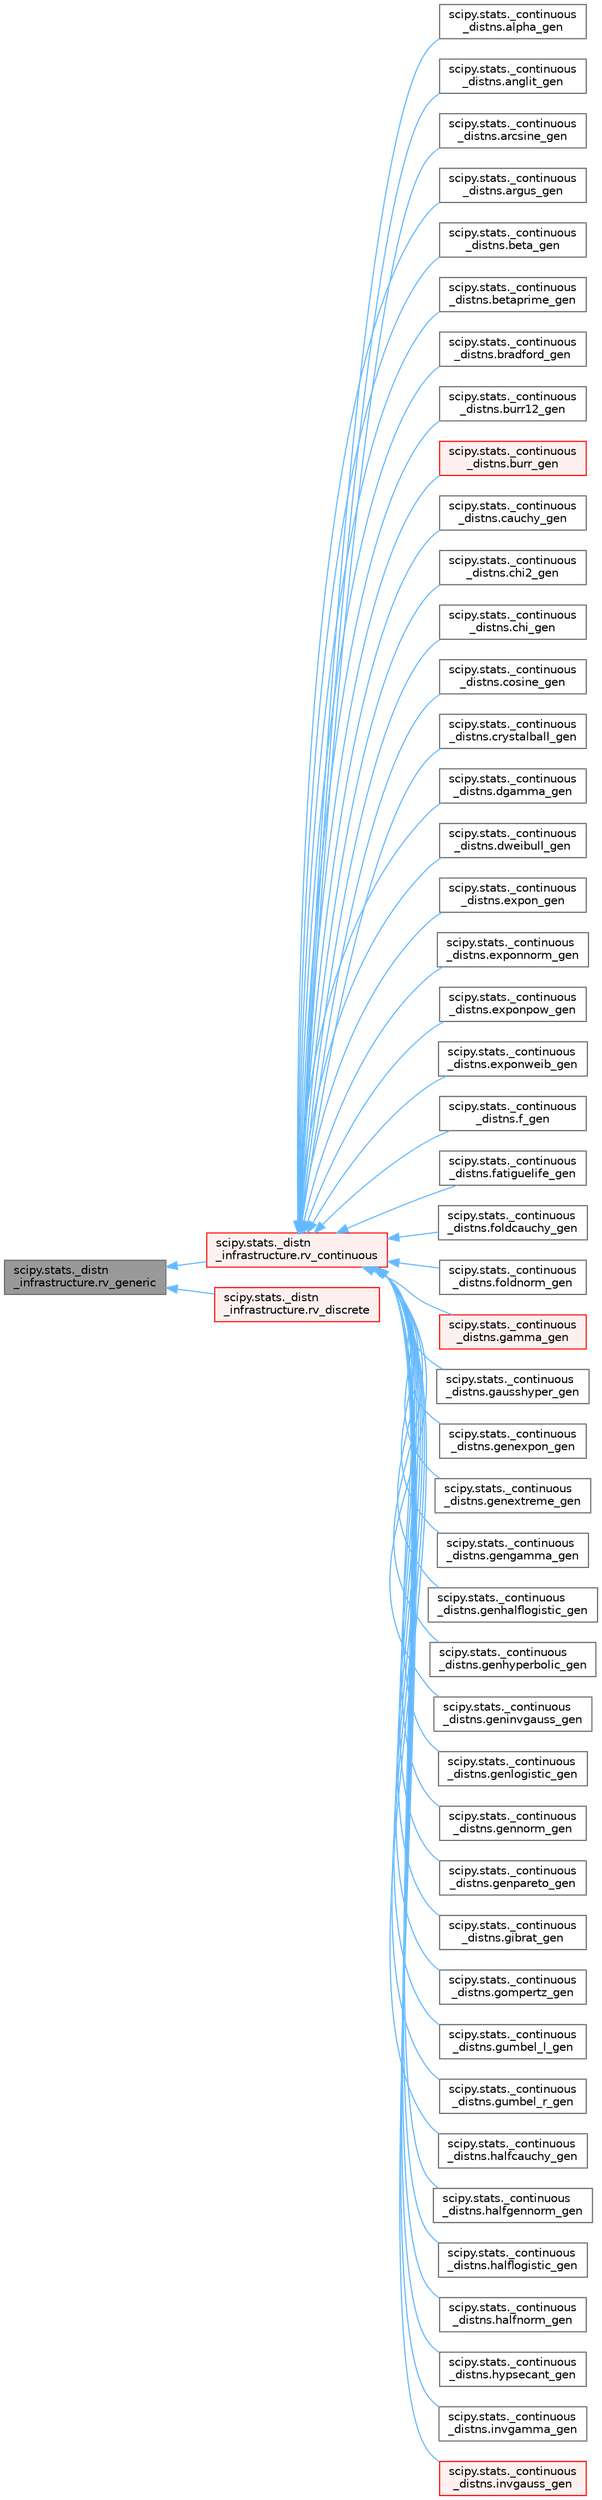 digraph "scipy.stats._distn_infrastructure.rv_generic"
{
 // LATEX_PDF_SIZE
  bgcolor="transparent";
  edge [fontname=Helvetica,fontsize=10,labelfontname=Helvetica,labelfontsize=10];
  node [fontname=Helvetica,fontsize=10,shape=box,height=0.2,width=0.4];
  rankdir="LR";
  Node1 [id="Node000001",label="scipy.stats._distn\l_infrastructure.rv_generic",height=0.2,width=0.4,color="gray40", fillcolor="grey60", style="filled", fontcolor="black",tooltip=" "];
  Node1 -> Node2 [id="edge1_Node000001_Node000002",dir="back",color="steelblue1",style="solid",tooltip=" "];
  Node2 [id="Node000002",label="scipy.stats._distn\l_infrastructure.rv_continuous",height=0.2,width=0.4,color="red", fillcolor="#FFF0F0", style="filled",URL="$d8/da5/classscipy_1_1stats_1_1__distn__infrastructure_1_1rv__continuous.html",tooltip=" "];
  Node2 -> Node3 [id="edge2_Node000002_Node000003",dir="back",color="steelblue1",style="solid",tooltip=" "];
  Node3 [id="Node000003",label="scipy.stats._continuous\l_distns.alpha_gen",height=0.2,width=0.4,color="gray40", fillcolor="white", style="filled",URL="$d4/d88/classscipy_1_1stats_1_1__continuous__distns_1_1alpha__gen.html",tooltip=" "];
  Node2 -> Node4 [id="edge3_Node000002_Node000004",dir="back",color="steelblue1",style="solid",tooltip=" "];
  Node4 [id="Node000004",label="scipy.stats._continuous\l_distns.anglit_gen",height=0.2,width=0.4,color="gray40", fillcolor="white", style="filled",URL="$d2/d1f/classscipy_1_1stats_1_1__continuous__distns_1_1anglit__gen.html",tooltip=" "];
  Node2 -> Node5 [id="edge4_Node000002_Node000005",dir="back",color="steelblue1",style="solid",tooltip=" "];
  Node5 [id="Node000005",label="scipy.stats._continuous\l_distns.arcsine_gen",height=0.2,width=0.4,color="gray40", fillcolor="white", style="filled",URL="$d2/da8/classscipy_1_1stats_1_1__continuous__distns_1_1arcsine__gen.html",tooltip=" "];
  Node2 -> Node6 [id="edge5_Node000002_Node000006",dir="back",color="steelblue1",style="solid",tooltip=" "];
  Node6 [id="Node000006",label="scipy.stats._continuous\l_distns.argus_gen",height=0.2,width=0.4,color="gray40", fillcolor="white", style="filled",URL="$dc/d8a/classscipy_1_1stats_1_1__continuous__distns_1_1argus__gen.html",tooltip=" "];
  Node2 -> Node7 [id="edge6_Node000002_Node000007",dir="back",color="steelblue1",style="solid",tooltip=" "];
  Node7 [id="Node000007",label="scipy.stats._continuous\l_distns.beta_gen",height=0.2,width=0.4,color="gray40", fillcolor="white", style="filled",URL="$de/d32/classscipy_1_1stats_1_1__continuous__distns_1_1beta__gen.html",tooltip=" "];
  Node2 -> Node8 [id="edge7_Node000002_Node000008",dir="back",color="steelblue1",style="solid",tooltip=" "];
  Node8 [id="Node000008",label="scipy.stats._continuous\l_distns.betaprime_gen",height=0.2,width=0.4,color="gray40", fillcolor="white", style="filled",URL="$db/d24/classscipy_1_1stats_1_1__continuous__distns_1_1betaprime__gen.html",tooltip=" "];
  Node2 -> Node9 [id="edge8_Node000002_Node000009",dir="back",color="steelblue1",style="solid",tooltip=" "];
  Node9 [id="Node000009",label="scipy.stats._continuous\l_distns.bradford_gen",height=0.2,width=0.4,color="gray40", fillcolor="white", style="filled",URL="$d3/dcf/classscipy_1_1stats_1_1__continuous__distns_1_1bradford__gen.html",tooltip=" "];
  Node2 -> Node10 [id="edge9_Node000002_Node000010",dir="back",color="steelblue1",style="solid",tooltip=" "];
  Node10 [id="Node000010",label="scipy.stats._continuous\l_distns.burr12_gen",height=0.2,width=0.4,color="gray40", fillcolor="white", style="filled",URL="$dc/d1e/classscipy_1_1stats_1_1__continuous__distns_1_1burr12__gen.html",tooltip=" "];
  Node2 -> Node11 [id="edge10_Node000002_Node000011",dir="back",color="steelblue1",style="solid",tooltip=" "];
  Node11 [id="Node000011",label="scipy.stats._continuous\l_distns.burr_gen",height=0.2,width=0.4,color="red", fillcolor="#FFF0F0", style="filled",URL="$d1/dbc/classscipy_1_1stats_1_1__continuous__distns_1_1burr__gen.html",tooltip=" "];
  Node2 -> Node13 [id="edge11_Node000002_Node000013",dir="back",color="steelblue1",style="solid",tooltip=" "];
  Node13 [id="Node000013",label="scipy.stats._continuous\l_distns.cauchy_gen",height=0.2,width=0.4,color="gray40", fillcolor="white", style="filled",URL="$dd/d34/classscipy_1_1stats_1_1__continuous__distns_1_1cauchy__gen.html",tooltip=" "];
  Node2 -> Node14 [id="edge12_Node000002_Node000014",dir="back",color="steelblue1",style="solid",tooltip=" "];
  Node14 [id="Node000014",label="scipy.stats._continuous\l_distns.chi2_gen",height=0.2,width=0.4,color="gray40", fillcolor="white", style="filled",URL="$d1/d83/classscipy_1_1stats_1_1__continuous__distns_1_1chi2__gen.html",tooltip=" "];
  Node2 -> Node15 [id="edge13_Node000002_Node000015",dir="back",color="steelblue1",style="solid",tooltip=" "];
  Node15 [id="Node000015",label="scipy.stats._continuous\l_distns.chi_gen",height=0.2,width=0.4,color="gray40", fillcolor="white", style="filled",URL="$dc/da4/classscipy_1_1stats_1_1__continuous__distns_1_1chi__gen.html",tooltip=" "];
  Node2 -> Node16 [id="edge14_Node000002_Node000016",dir="back",color="steelblue1",style="solid",tooltip=" "];
  Node16 [id="Node000016",label="scipy.stats._continuous\l_distns.cosine_gen",height=0.2,width=0.4,color="gray40", fillcolor="white", style="filled",URL="$d0/de1/classscipy_1_1stats_1_1__continuous__distns_1_1cosine__gen.html",tooltip=" "];
  Node2 -> Node17 [id="edge15_Node000002_Node000017",dir="back",color="steelblue1",style="solid",tooltip=" "];
  Node17 [id="Node000017",label="scipy.stats._continuous\l_distns.crystalball_gen",height=0.2,width=0.4,color="gray40", fillcolor="white", style="filled",URL="$d9/d88/classscipy_1_1stats_1_1__continuous__distns_1_1crystalball__gen.html",tooltip=" "];
  Node2 -> Node18 [id="edge16_Node000002_Node000018",dir="back",color="steelblue1",style="solid",tooltip=" "];
  Node18 [id="Node000018",label="scipy.stats._continuous\l_distns.dgamma_gen",height=0.2,width=0.4,color="gray40", fillcolor="white", style="filled",URL="$d4/dad/classscipy_1_1stats_1_1__continuous__distns_1_1dgamma__gen.html",tooltip=" "];
  Node2 -> Node19 [id="edge17_Node000002_Node000019",dir="back",color="steelblue1",style="solid",tooltip=" "];
  Node19 [id="Node000019",label="scipy.stats._continuous\l_distns.dweibull_gen",height=0.2,width=0.4,color="gray40", fillcolor="white", style="filled",URL="$dd/d64/classscipy_1_1stats_1_1__continuous__distns_1_1dweibull__gen.html",tooltip=" "];
  Node2 -> Node20 [id="edge18_Node000002_Node000020",dir="back",color="steelblue1",style="solid",tooltip=" "];
  Node20 [id="Node000020",label="scipy.stats._continuous\l_distns.expon_gen",height=0.2,width=0.4,color="gray40", fillcolor="white", style="filled",URL="$d4/df6/classscipy_1_1stats_1_1__continuous__distns_1_1expon__gen.html",tooltip=" "];
  Node2 -> Node21 [id="edge19_Node000002_Node000021",dir="back",color="steelblue1",style="solid",tooltip=" "];
  Node21 [id="Node000021",label="scipy.stats._continuous\l_distns.exponnorm_gen",height=0.2,width=0.4,color="gray40", fillcolor="white", style="filled",URL="$d8/dfb/classscipy_1_1stats_1_1__continuous__distns_1_1exponnorm__gen.html",tooltip=" "];
  Node2 -> Node22 [id="edge20_Node000002_Node000022",dir="back",color="steelblue1",style="solid",tooltip=" "];
  Node22 [id="Node000022",label="scipy.stats._continuous\l_distns.exponpow_gen",height=0.2,width=0.4,color="gray40", fillcolor="white", style="filled",URL="$d6/d7d/classscipy_1_1stats_1_1__continuous__distns_1_1exponpow__gen.html",tooltip=" "];
  Node2 -> Node23 [id="edge21_Node000002_Node000023",dir="back",color="steelblue1",style="solid",tooltip=" "];
  Node23 [id="Node000023",label="scipy.stats._continuous\l_distns.exponweib_gen",height=0.2,width=0.4,color="gray40", fillcolor="white", style="filled",URL="$d4/d7e/classscipy_1_1stats_1_1__continuous__distns_1_1exponweib__gen.html",tooltip=" "];
  Node2 -> Node24 [id="edge22_Node000002_Node000024",dir="back",color="steelblue1",style="solid",tooltip=" "];
  Node24 [id="Node000024",label="scipy.stats._continuous\l_distns.f_gen",height=0.2,width=0.4,color="gray40", fillcolor="white", style="filled",URL="$d3/d41/classscipy_1_1stats_1_1__continuous__distns_1_1f__gen.html",tooltip=" "];
  Node2 -> Node25 [id="edge23_Node000002_Node000025",dir="back",color="steelblue1",style="solid",tooltip=" "];
  Node25 [id="Node000025",label="scipy.stats._continuous\l_distns.fatiguelife_gen",height=0.2,width=0.4,color="gray40", fillcolor="white", style="filled",URL="$df/d2e/classscipy_1_1stats_1_1__continuous__distns_1_1fatiguelife__gen.html",tooltip=" "];
  Node2 -> Node26 [id="edge24_Node000002_Node000026",dir="back",color="steelblue1",style="solid",tooltip=" "];
  Node26 [id="Node000026",label="scipy.stats._continuous\l_distns.foldcauchy_gen",height=0.2,width=0.4,color="gray40", fillcolor="white", style="filled",URL="$d8/d7a/classscipy_1_1stats_1_1__continuous__distns_1_1foldcauchy__gen.html",tooltip=" "];
  Node2 -> Node27 [id="edge25_Node000002_Node000027",dir="back",color="steelblue1",style="solid",tooltip=" "];
  Node27 [id="Node000027",label="scipy.stats._continuous\l_distns.foldnorm_gen",height=0.2,width=0.4,color="gray40", fillcolor="white", style="filled",URL="$d1/dfc/classscipy_1_1stats_1_1__continuous__distns_1_1foldnorm__gen.html",tooltip="Folded Normal abs(Z) where (Z is normal with mu=L and std=S so that c=abs(L)/S)"];
  Node2 -> Node28 [id="edge26_Node000002_Node000028",dir="back",color="steelblue1",style="solid",tooltip=" "];
  Node28 [id="Node000028",label="scipy.stats._continuous\l_distns.gamma_gen",height=0.2,width=0.4,color="red", fillcolor="#FFF0F0", style="filled",URL="$d1/d1c/classscipy_1_1stats_1_1__continuous__distns_1_1gamma__gen.html",tooltip="Gamma (Use MATLAB and MATHEMATICA (b=theta=scale, a=alpha=shape) definition)"];
  Node2 -> Node30 [id="edge27_Node000002_Node000030",dir="back",color="steelblue1",style="solid",tooltip=" "];
  Node30 [id="Node000030",label="scipy.stats._continuous\l_distns.gausshyper_gen",height=0.2,width=0.4,color="gray40", fillcolor="white", style="filled",URL="$dc/d43/classscipy_1_1stats_1_1__continuous__distns_1_1gausshyper__gen.html",tooltip=" "];
  Node2 -> Node31 [id="edge28_Node000002_Node000031",dir="back",color="steelblue1",style="solid",tooltip=" "];
  Node31 [id="Node000031",label="scipy.stats._continuous\l_distns.genexpon_gen",height=0.2,width=0.4,color="gray40", fillcolor="white", style="filled",URL="$d6/d14/classscipy_1_1stats_1_1__continuous__distns_1_1genexpon__gen.html",tooltip=" "];
  Node2 -> Node32 [id="edge29_Node000002_Node000032",dir="back",color="steelblue1",style="solid",tooltip=" "];
  Node32 [id="Node000032",label="scipy.stats._continuous\l_distns.genextreme_gen",height=0.2,width=0.4,color="gray40", fillcolor="white", style="filled",URL="$d0/d80/classscipy_1_1stats_1_1__continuous__distns_1_1genextreme__gen.html",tooltip=" "];
  Node2 -> Node33 [id="edge30_Node000002_Node000033",dir="back",color="steelblue1",style="solid",tooltip=" "];
  Node33 [id="Node000033",label="scipy.stats._continuous\l_distns.gengamma_gen",height=0.2,width=0.4,color="gray40", fillcolor="white", style="filled",URL="$d4/da2/classscipy_1_1stats_1_1__continuous__distns_1_1gengamma__gen.html",tooltip=" "];
  Node2 -> Node34 [id="edge31_Node000002_Node000034",dir="back",color="steelblue1",style="solid",tooltip=" "];
  Node34 [id="Node000034",label="scipy.stats._continuous\l_distns.genhalflogistic_gen",height=0.2,width=0.4,color="gray40", fillcolor="white", style="filled",URL="$d7/d63/classscipy_1_1stats_1_1__continuous__distns_1_1genhalflogistic__gen.html",tooltip=" "];
  Node2 -> Node35 [id="edge32_Node000002_Node000035",dir="back",color="steelblue1",style="solid",tooltip=" "];
  Node35 [id="Node000035",label="scipy.stats._continuous\l_distns.genhyperbolic_gen",height=0.2,width=0.4,color="gray40", fillcolor="white", style="filled",URL="$dc/d91/classscipy_1_1stats_1_1__continuous__distns_1_1genhyperbolic__gen.html",tooltip=" "];
  Node2 -> Node36 [id="edge33_Node000002_Node000036",dir="back",color="steelblue1",style="solid",tooltip=" "];
  Node36 [id="Node000036",label="scipy.stats._continuous\l_distns.geninvgauss_gen",height=0.2,width=0.4,color="gray40", fillcolor="white", style="filled",URL="$dd/d13/classscipy_1_1stats_1_1__continuous__distns_1_1geninvgauss__gen.html",tooltip=" "];
  Node2 -> Node37 [id="edge34_Node000002_Node000037",dir="back",color="steelblue1",style="solid",tooltip=" "];
  Node37 [id="Node000037",label="scipy.stats._continuous\l_distns.genlogistic_gen",height=0.2,width=0.4,color="gray40", fillcolor="white", style="filled",URL="$dd/da1/classscipy_1_1stats_1_1__continuous__distns_1_1genlogistic__gen.html",tooltip=" "];
  Node2 -> Node38 [id="edge35_Node000002_Node000038",dir="back",color="steelblue1",style="solid",tooltip=" "];
  Node38 [id="Node000038",label="scipy.stats._continuous\l_distns.gennorm_gen",height=0.2,width=0.4,color="gray40", fillcolor="white", style="filled",URL="$db/dad/classscipy_1_1stats_1_1__continuous__distns_1_1gennorm__gen.html",tooltip=" "];
  Node2 -> Node39 [id="edge36_Node000002_Node000039",dir="back",color="steelblue1",style="solid",tooltip=" "];
  Node39 [id="Node000039",label="scipy.stats._continuous\l_distns.genpareto_gen",height=0.2,width=0.4,color="gray40", fillcolor="white", style="filled",URL="$d3/d14/classscipy_1_1stats_1_1__continuous__distns_1_1genpareto__gen.html",tooltip=" "];
  Node2 -> Node40 [id="edge37_Node000002_Node000040",dir="back",color="steelblue1",style="solid",tooltip=" "];
  Node40 [id="Node000040",label="scipy.stats._continuous\l_distns.gibrat_gen",height=0.2,width=0.4,color="gray40", fillcolor="white", style="filled",URL="$d2/d91/classscipy_1_1stats_1_1__continuous__distns_1_1gibrat__gen.html",tooltip=" "];
  Node2 -> Node41 [id="edge38_Node000002_Node000041",dir="back",color="steelblue1",style="solid",tooltip=" "];
  Node41 [id="Node000041",label="scipy.stats._continuous\l_distns.gompertz_gen",height=0.2,width=0.4,color="gray40", fillcolor="white", style="filled",URL="$dd/db6/classscipy_1_1stats_1_1__continuous__distns_1_1gompertz__gen.html",tooltip=" "];
  Node2 -> Node42 [id="edge39_Node000002_Node000042",dir="back",color="steelblue1",style="solid",tooltip=" "];
  Node42 [id="Node000042",label="scipy.stats._continuous\l_distns.gumbel_l_gen",height=0.2,width=0.4,color="gray40", fillcolor="white", style="filled",URL="$d5/dab/classscipy_1_1stats_1_1__continuous__distns_1_1gumbel__l__gen.html",tooltip=" "];
  Node2 -> Node43 [id="edge40_Node000002_Node000043",dir="back",color="steelblue1",style="solid",tooltip=" "];
  Node43 [id="Node000043",label="scipy.stats._continuous\l_distns.gumbel_r_gen",height=0.2,width=0.4,color="gray40", fillcolor="white", style="filled",URL="$d1/db8/classscipy_1_1stats_1_1__continuous__distns_1_1gumbel__r__gen.html",tooltip=" "];
  Node2 -> Node44 [id="edge41_Node000002_Node000044",dir="back",color="steelblue1",style="solid",tooltip=" "];
  Node44 [id="Node000044",label="scipy.stats._continuous\l_distns.halfcauchy_gen",height=0.2,width=0.4,color="gray40", fillcolor="white", style="filled",URL="$d6/dd4/classscipy_1_1stats_1_1__continuous__distns_1_1halfcauchy__gen.html",tooltip=" "];
  Node2 -> Node45 [id="edge42_Node000002_Node000045",dir="back",color="steelblue1",style="solid",tooltip=" "];
  Node45 [id="Node000045",label="scipy.stats._continuous\l_distns.halfgennorm_gen",height=0.2,width=0.4,color="gray40", fillcolor="white", style="filled",URL="$dd/dfc/classscipy_1_1stats_1_1__continuous__distns_1_1halfgennorm__gen.html",tooltip=" "];
  Node2 -> Node46 [id="edge43_Node000002_Node000046",dir="back",color="steelblue1",style="solid",tooltip=" "];
  Node46 [id="Node000046",label="scipy.stats._continuous\l_distns.halflogistic_gen",height=0.2,width=0.4,color="gray40", fillcolor="white", style="filled",URL="$dc/da6/classscipy_1_1stats_1_1__continuous__distns_1_1halflogistic__gen.html",tooltip=" "];
  Node2 -> Node47 [id="edge44_Node000002_Node000047",dir="back",color="steelblue1",style="solid",tooltip=" "];
  Node47 [id="Node000047",label="scipy.stats._continuous\l_distns.halfnorm_gen",height=0.2,width=0.4,color="gray40", fillcolor="white", style="filled",URL="$d7/d8b/classscipy_1_1stats_1_1__continuous__distns_1_1halfnorm__gen.html",tooltip=" "];
  Node2 -> Node48 [id="edge45_Node000002_Node000048",dir="back",color="steelblue1",style="solid",tooltip=" "];
  Node48 [id="Node000048",label="scipy.stats._continuous\l_distns.hypsecant_gen",height=0.2,width=0.4,color="gray40", fillcolor="white", style="filled",URL="$dd/d99/classscipy_1_1stats_1_1__continuous__distns_1_1hypsecant__gen.html",tooltip=" "];
  Node2 -> Node49 [id="edge46_Node000002_Node000049",dir="back",color="steelblue1",style="solid",tooltip=" "];
  Node49 [id="Node000049",label="scipy.stats._continuous\l_distns.invgamma_gen",height=0.2,width=0.4,color="gray40", fillcolor="white", style="filled",URL="$dd/dcf/classscipy_1_1stats_1_1__continuous__distns_1_1invgamma__gen.html",tooltip=" "];
  Node2 -> Node50 [id="edge47_Node000002_Node000050",dir="back",color="steelblue1",style="solid",tooltip=" "];
  Node50 [id="Node000050",label="scipy.stats._continuous\l_distns.invgauss_gen",height=0.2,width=0.4,color="red", fillcolor="#FFF0F0", style="filled",URL="$d2/d3d/classscipy_1_1stats_1_1__continuous__distns_1_1invgauss__gen.html",tooltip=" "];
  Node1 -> Node112 [id="edge48_Node000001_Node000112",dir="back",color="steelblue1",style="solid",tooltip=" "];
  Node112 [id="Node000112",label="scipy.stats._distn\l_infrastructure.rv_discrete",height=0.2,width=0.4,color="red", fillcolor="#FFF0F0", style="filled",URL="$d5/d22/classscipy_1_1stats_1_1__distn__infrastructure_1_1rv__discrete.html",tooltip=" "];
}
